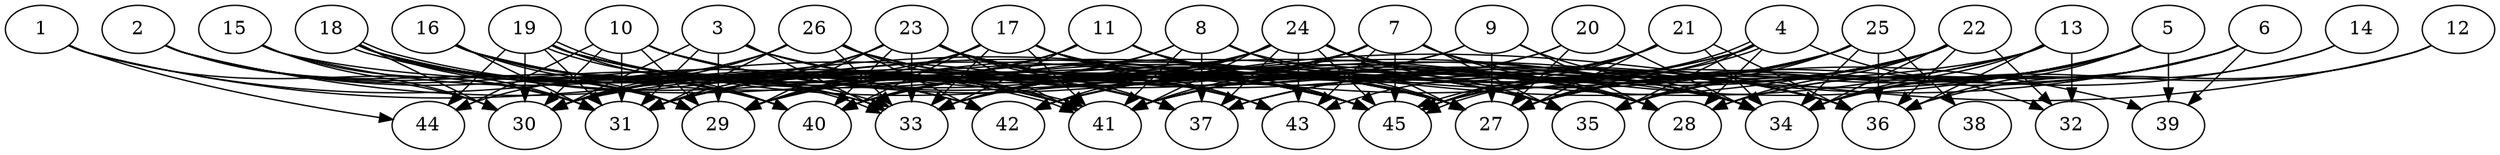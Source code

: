 // DAG automatically generated by daggen at Thu Oct  3 14:07:24 2019
// ./daggen --dot -n 45 --ccr 0.5 --fat 0.9 --regular 0.5 --density 0.7 --mindata 5242880 --maxdata 52428800 
digraph G {
  1 [size="11732992", alpha="0.12", expect_size="5866496"] 
  1 -> 31 [size ="5866496"]
  1 -> 37 [size ="5866496"]
  1 -> 44 [size ="5866496"]
  1 -> 45 [size ="5866496"]
  2 [size="24999936", alpha="0.10", expect_size="12499968"] 
  2 -> 29 [size ="12499968"]
  2 -> 30 [size ="12499968"]
  2 -> 33 [size ="12499968"]
  2 -> 40 [size ="12499968"]
  2 -> 42 [size ="12499968"]
  2 -> 45 [size ="12499968"]
  3 [size="96446464", alpha="0.19", expect_size="48223232"] 
  3 -> 27 [size ="48223232"]
  3 -> 28 [size ="48223232"]
  3 -> 29 [size ="48223232"]
  3 -> 30 [size ="48223232"]
  3 -> 31 [size ="48223232"]
  3 -> 33 [size ="48223232"]
  3 -> 37 [size ="48223232"]
  3 -> 45 [size ="48223232"]
  4 [size="67751936", alpha="0.06", expect_size="33875968"] 
  4 -> 27 [size ="33875968"]
  4 -> 28 [size ="33875968"]
  4 -> 31 [size ="33875968"]
  4 -> 32 [size ="33875968"]
  4 -> 35 [size ="33875968"]
  4 -> 42 [size ="33875968"]
  4 -> 45 [size ="33875968"]
  4 -> 45 [size ="33875968"]
  5 [size="77168640", alpha="0.13", expect_size="38584320"] 
  5 -> 27 [size ="38584320"]
  5 -> 28 [size ="38584320"]
  5 -> 33 [size ="38584320"]
  5 -> 34 [size ="38584320"]
  5 -> 35 [size ="38584320"]
  5 -> 36 [size ="38584320"]
  5 -> 37 [size ="38584320"]
  5 -> 39 [size ="38584320"]
  5 -> 45 [size ="38584320"]
  6 [size="56545280", alpha="0.01", expect_size="28272640"] 
  6 -> 27 [size ="28272640"]
  6 -> 28 [size ="28272640"]
  6 -> 34 [size ="28272640"]
  6 -> 39 [size ="28272640"]
  6 -> 41 [size ="28272640"]
  6 -> 45 [size ="28272640"]
  7 [size="81719296", alpha="0.09", expect_size="40859648"] 
  7 -> 28 [size ="40859648"]
  7 -> 29 [size ="40859648"]
  7 -> 31 [size ="40859648"]
  7 -> 33 [size ="40859648"]
  7 -> 35 [size ="40859648"]
  7 -> 36 [size ="40859648"]
  7 -> 41 [size ="40859648"]
  7 -> 43 [size ="40859648"]
  7 -> 45 [size ="40859648"]
  8 [size="27977728", alpha="0.11", expect_size="13988864"] 
  8 -> 27 [size ="13988864"]
  8 -> 29 [size ="13988864"]
  8 -> 37 [size ="13988864"]
  8 -> 39 [size ="13988864"]
  8 -> 40 [size ="13988864"]
  8 -> 41 [size ="13988864"]
  9 [size="28502016", alpha="0.07", expect_size="14251008"] 
  9 -> 27 [size ="14251008"]
  9 -> 28 [size ="14251008"]
  9 -> 31 [size ="14251008"]
  9 -> 34 [size ="14251008"]
  9 -> 40 [size ="14251008"]
  10 [size="35811328", alpha="0.15", expect_size="17905664"] 
  10 -> 28 [size ="17905664"]
  10 -> 29 [size ="17905664"]
  10 -> 30 [size ="17905664"]
  10 -> 31 [size ="17905664"]
  10 -> 34 [size ="17905664"]
  10 -> 35 [size ="17905664"]
  10 -> 37 [size ="17905664"]
  10 -> 41 [size ="17905664"]
  10 -> 44 [size ="17905664"]
  11 [size="34484224", alpha="0.10", expect_size="17242112"] 
  11 -> 27 [size ="17242112"]
  11 -> 29 [size ="17242112"]
  11 -> 31 [size ="17242112"]
  11 -> 33 [size ="17242112"]
  11 -> 34 [size ="17242112"]
  11 -> 35 [size ="17242112"]
  11 -> 45 [size ="17242112"]
  12 [size="90716160", alpha="0.09", expect_size="45358080"] 
  12 -> 34 [size ="45358080"]
  12 -> 36 [size ="45358080"]
  12 -> 42 [size ="45358080"]
  13 [size="41594880", alpha="0.15", expect_size="20797440"] 
  13 -> 27 [size ="20797440"]
  13 -> 30 [size ="20797440"]
  13 -> 32 [size ="20797440"]
  13 -> 34 [size ="20797440"]
  13 -> 36 [size ="20797440"]
  13 -> 40 [size ="20797440"]
  14 [size="38955008", alpha="0.01", expect_size="19477504"] 
  14 -> 27 [size ="19477504"]
  14 -> 34 [size ="19477504"]
  15 [size="68763648", alpha="0.17", expect_size="34381824"] 
  15 -> 30 [size ="34381824"]
  15 -> 31 [size ="34381824"]
  15 -> 34 [size ="34381824"]
  15 -> 41 [size ="34381824"]
  16 [size="35098624", alpha="0.18", expect_size="17549312"] 
  16 -> 27 [size ="17549312"]
  16 -> 29 [size ="17549312"]
  16 -> 31 [size ="17549312"]
  16 -> 33 [size ="17549312"]
  16 -> 37 [size ="17549312"]
  16 -> 40 [size ="17549312"]
  16 -> 41 [size ="17549312"]
  16 -> 42 [size ="17549312"]
  17 [size="41318400", alpha="0.20", expect_size="20659200"] 
  17 -> 27 [size ="20659200"]
  17 -> 29 [size ="20659200"]
  17 -> 30 [size ="20659200"]
  17 -> 33 [size ="20659200"]
  17 -> 35 [size ="20659200"]
  17 -> 36 [size ="20659200"]
  17 -> 40 [size ="20659200"]
  17 -> 41 [size ="20659200"]
  17 -> 43 [size ="20659200"]
  17 -> 45 [size ="20659200"]
  18 [size="83949568", alpha="0.15", expect_size="41974784"] 
  18 -> 27 [size ="41974784"]
  18 -> 29 [size ="41974784"]
  18 -> 30 [size ="41974784"]
  18 -> 31 [size ="41974784"]
  18 -> 33 [size ="41974784"]
  18 -> 40 [size ="41974784"]
  18 -> 41 [size ="41974784"]
  18 -> 41 [size ="41974784"]
  18 -> 42 [size ="41974784"]
  18 -> 45 [size ="41974784"]
  19 [size="41689088", alpha="0.09", expect_size="20844544"] 
  19 -> 27 [size ="20844544"]
  19 -> 30 [size ="20844544"]
  19 -> 31 [size ="20844544"]
  19 -> 33 [size ="20844544"]
  19 -> 33 [size ="20844544"]
  19 -> 34 [size ="20844544"]
  19 -> 40 [size ="20844544"]
  19 -> 41 [size ="20844544"]
  19 -> 43 [size ="20844544"]
  19 -> 44 [size ="20844544"]
  19 -> 45 [size ="20844544"]
  20 [size="74833920", alpha="0.11", expect_size="37416960"] 
  20 -> 27 [size ="37416960"]
  20 -> 34 [size ="37416960"]
  20 -> 41 [size ="37416960"]
  20 -> 42 [size ="37416960"]
  21 [size="49166336", alpha="0.12", expect_size="24583168"] 
  21 -> 27 [size ="24583168"]
  21 -> 33 [size ="24583168"]
  21 -> 34 [size ="24583168"]
  21 -> 36 [size ="24583168"]
  21 -> 41 [size ="24583168"]
  21 -> 43 [size ="24583168"]
  21 -> 45 [size ="24583168"]
  22 [size="94040064", alpha="0.17", expect_size="47020032"] 
  22 -> 28 [size ="47020032"]
  22 -> 29 [size ="47020032"]
  22 -> 32 [size ="47020032"]
  22 -> 34 [size ="47020032"]
  22 -> 35 [size ="47020032"]
  22 -> 36 [size ="47020032"]
  22 -> 37 [size ="47020032"]
  22 -> 41 [size ="47020032"]
  22 -> 45 [size ="47020032"]
  23 [size="40347648", alpha="0.00", expect_size="20173824"] 
  23 -> 29 [size ="20173824"]
  23 -> 30 [size ="20173824"]
  23 -> 31 [size ="20173824"]
  23 -> 33 [size ="20173824"]
  23 -> 34 [size ="20173824"]
  23 -> 35 [size ="20173824"]
  23 -> 36 [size ="20173824"]
  23 -> 37 [size ="20173824"]
  23 -> 40 [size ="20173824"]
  23 -> 41 [size ="20173824"]
  23 -> 43 [size ="20173824"]
  23 -> 45 [size ="20173824"]
  24 [size="15564800", alpha="0.15", expect_size="7782400"] 
  24 -> 27 [size ="7782400"]
  24 -> 28 [size ="7782400"]
  24 -> 30 [size ="7782400"]
  24 -> 31 [size ="7782400"]
  24 -> 33 [size ="7782400"]
  24 -> 34 [size ="7782400"]
  24 -> 35 [size ="7782400"]
  24 -> 36 [size ="7782400"]
  24 -> 37 [size ="7782400"]
  24 -> 40 [size ="7782400"]
  24 -> 41 [size ="7782400"]
  24 -> 42 [size ="7782400"]
  24 -> 43 [size ="7782400"]
  24 -> 45 [size ="7782400"]
  25 [size="18139136", alpha="0.04", expect_size="9069568"] 
  25 -> 27 [size ="9069568"]
  25 -> 33 [size ="9069568"]
  25 -> 34 [size ="9069568"]
  25 -> 35 [size ="9069568"]
  25 -> 36 [size ="9069568"]
  25 -> 37 [size ="9069568"]
  25 -> 38 [size ="9069568"]
  25 -> 41 [size ="9069568"]
  25 -> 45 [size ="9069568"]
  26 [size="100487168", alpha="0.04", expect_size="50243584"] 
  26 -> 27 [size ="50243584"]
  26 -> 28 [size ="50243584"]
  26 -> 30 [size ="50243584"]
  26 -> 31 [size ="50243584"]
  26 -> 33 [size ="50243584"]
  26 -> 34 [size ="50243584"]
  26 -> 41 [size ="50243584"]
  26 -> 42 [size ="50243584"]
  26 -> 44 [size ="50243584"]
  26 -> 45 [size ="50243584"]
  27 [size="89440256", alpha="0.18", expect_size="44720128"] 
  28 [size="89384960", alpha="0.15", expect_size="44692480"] 
  29 [size="67923968", alpha="0.17", expect_size="33961984"] 
  30 [size="16717824", alpha="0.04", expect_size="8358912"] 
  31 [size="66695168", alpha="0.16", expect_size="33347584"] 
  32 [size="30363648", alpha="0.05", expect_size="15181824"] 
  33 [size="16609280", alpha="0.01", expect_size="8304640"] 
  34 [size="17016832", alpha="0.03", expect_size="8508416"] 
  35 [size="88858624", alpha="0.17", expect_size="44429312"] 
  36 [size="15699968", alpha="0.16", expect_size="7849984"] 
  37 [size="32346112", alpha="0.02", expect_size="16173056"] 
  38 [size="21286912", alpha="0.03", expect_size="10643456"] 
  39 [size="94390272", alpha="0.11", expect_size="47195136"] 
  40 [size="80924672", alpha="0.13", expect_size="40462336"] 
  41 [size="100591616", alpha="0.03", expect_size="50295808"] 
  42 [size="83017728", alpha="0.11", expect_size="41508864"] 
  43 [size="14061568", alpha="0.04", expect_size="7030784"] 
  44 [size="19206144", alpha="0.19", expect_size="9603072"] 
  45 [size="32546816", alpha="0.16", expect_size="16273408"] 
}

